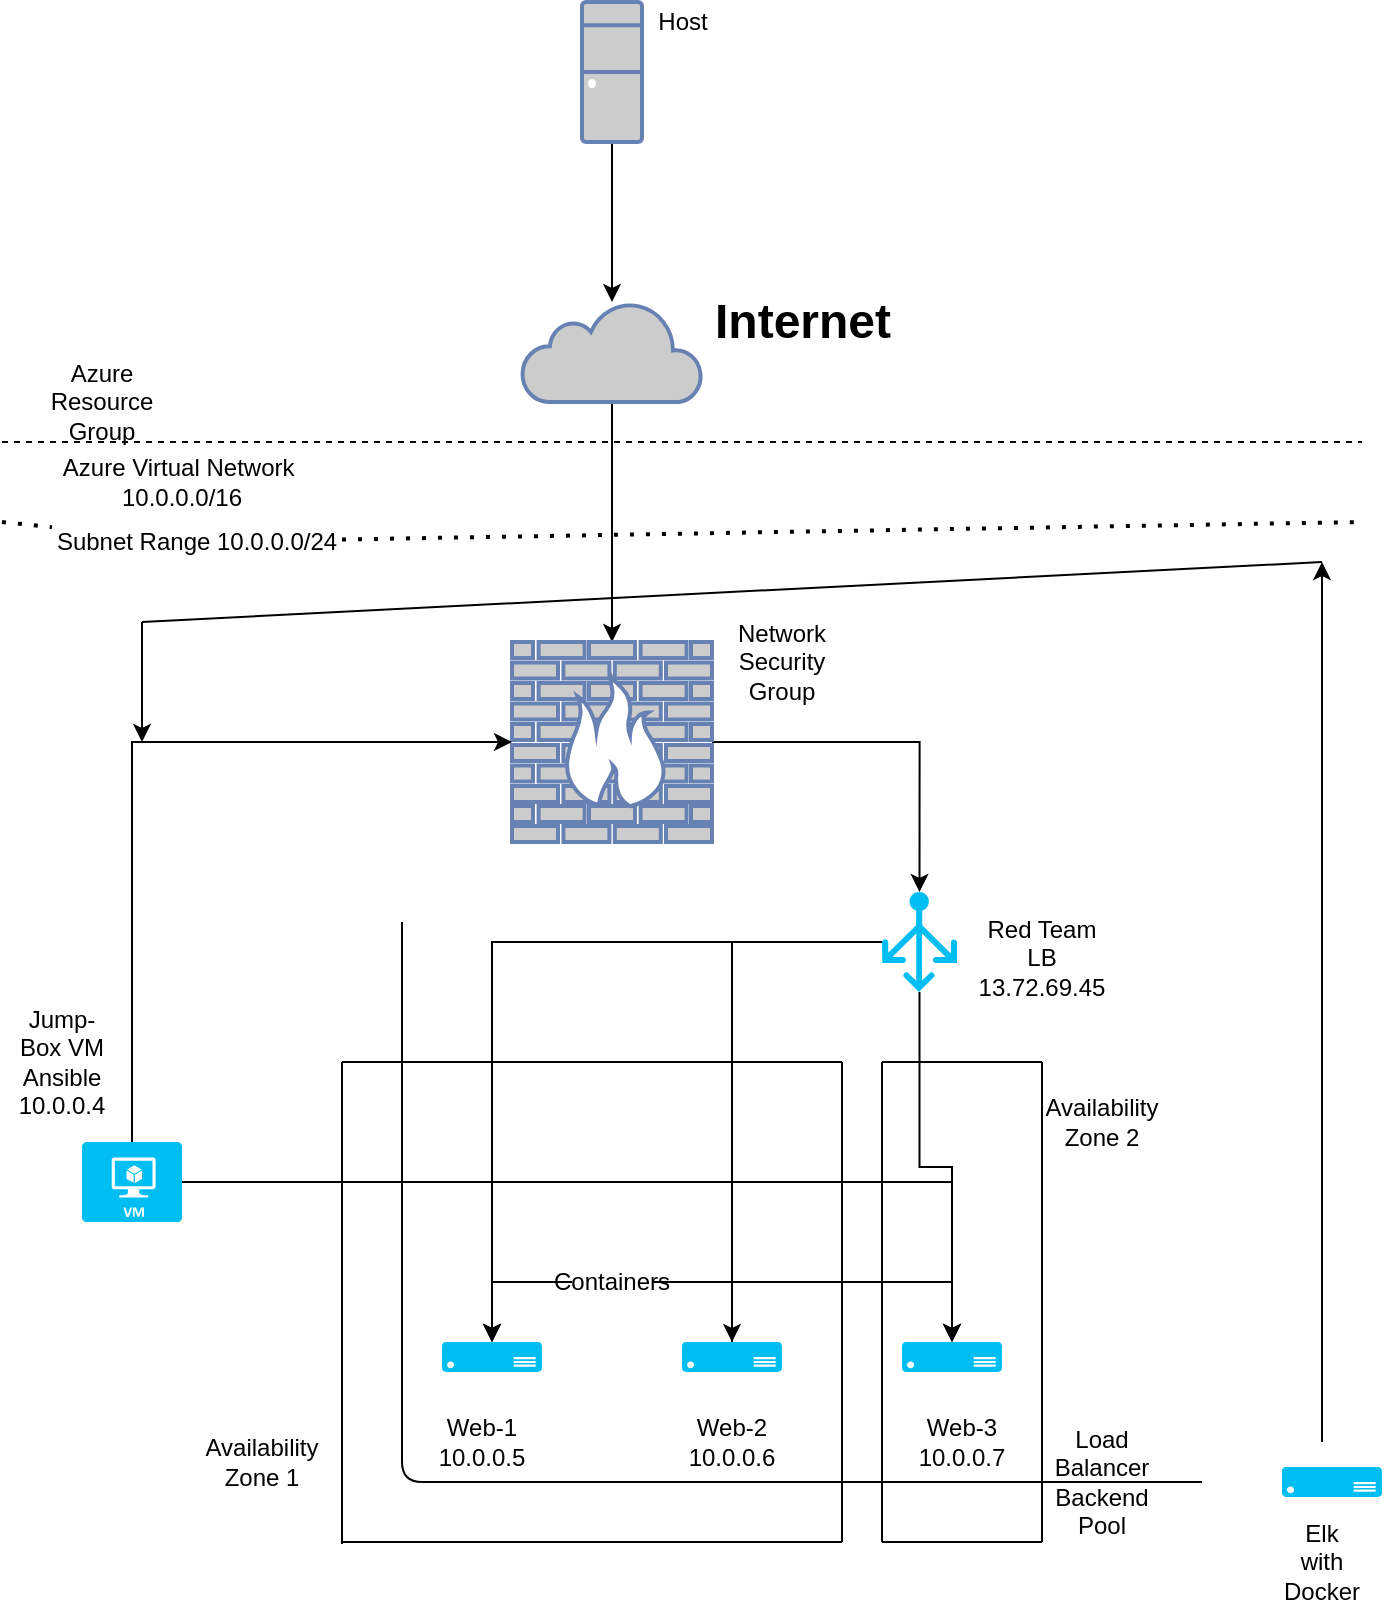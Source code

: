 <mxfile version="13.7.6" type="device"><diagram id="hJeiq0ynExGimU9gHFBH" name="Page-1"><mxGraphModel dx="701" dy="753" grid="1" gridSize="10" guides="1" tooltips="1" connect="1" arrows="1" fold="1" page="1" pageScale="1" pageWidth="850" pageHeight="1100" math="0" shadow="0"><root><mxCell id="0"/><mxCell id="1" parent="0"/><mxCell id="clGfPD3J2jlWu6ZOusP4-12" value="" style="edgeStyle=orthogonalEdgeStyle;rounded=0;orthogonalLoop=1;jettySize=auto;html=1;" parent="1" source="clGfPD3J2jlWu6ZOusP4-3" target="clGfPD3J2jlWu6ZOusP4-11" edge="1"><mxGeometry relative="1" as="geometry"><mxPoint x="440" y="280" as="targetPoint"/></mxGeometry></mxCell><mxCell id="clGfPD3J2jlWu6ZOusP4-3" value="" style="html=1;outlineConnect=0;fillColor=#CCCCCC;strokeColor=#6881B3;gradientColor=none;gradientDirection=north;strokeWidth=2;shape=mxgraph.networks.cloud;fontColor=#ffffff;" parent="1" vertex="1"><mxGeometry x="380" y="170" width="90" height="50" as="geometry"/></mxCell><mxCell id="clGfPD3J2jlWu6ZOusP4-6" value="" style="edgeStyle=orthogonalEdgeStyle;rounded=0;orthogonalLoop=1;jettySize=auto;html=1;" parent="1" source="clGfPD3J2jlWu6ZOusP4-5" target="clGfPD3J2jlWu6ZOusP4-3" edge="1"><mxGeometry relative="1" as="geometry"/></mxCell><mxCell id="clGfPD3J2jlWu6ZOusP4-5" value="" style="fontColor=#0066CC;verticalAlign=top;verticalLabelPosition=bottom;labelPosition=center;align=center;html=1;outlineConnect=0;fillColor=#CCCCCC;strokeColor=#6881B3;gradientColor=none;gradientDirection=north;strokeWidth=2;shape=mxgraph.networks.desktop_pc;" parent="1" vertex="1"><mxGeometry x="410" y="20" width="30" height="70" as="geometry"/></mxCell><mxCell id="clGfPD3J2jlWu6ZOusP4-7" value="Host" style="text;html=1;resizable=0;autosize=1;align=center;verticalAlign=middle;points=[];fillColor=none;strokeColor=none;rounded=0;" parent="1" vertex="1"><mxGeometry x="440" y="20" width="40" height="20" as="geometry"/></mxCell><mxCell id="clGfPD3J2jlWu6ZOusP4-8" value="Internet" style="text;strokeColor=none;fillColor=none;html=1;fontSize=24;fontStyle=1;verticalAlign=middle;align=center;" parent="1" vertex="1"><mxGeometry x="470" y="160" width="100" height="40" as="geometry"/></mxCell><mxCell id="clGfPD3J2jlWu6ZOusP4-20" style="edgeStyle=orthogonalEdgeStyle;rounded=0;orthogonalLoop=1;jettySize=auto;html=1;entryX=0.5;entryY=0;entryDx=0;entryDy=0;entryPerimeter=0;" parent="1" source="clGfPD3J2jlWu6ZOusP4-11" target="clGfPD3J2jlWu6ZOusP4-17" edge="1"><mxGeometry relative="1" as="geometry"/></mxCell><mxCell id="clGfPD3J2jlWu6ZOusP4-11" value="" style="fontColor=#0066CC;verticalAlign=top;verticalLabelPosition=bottom;labelPosition=center;align=center;html=1;outlineConnect=0;fillColor=#CCCCCC;strokeColor=#6881B3;gradientColor=none;gradientDirection=north;strokeWidth=2;shape=mxgraph.networks.firewall;" parent="1" vertex="1"><mxGeometry x="375" y="340" width="100" height="100" as="geometry"/></mxCell><mxCell id="clGfPD3J2jlWu6ZOusP4-14" value="" style="endArrow=none;dashed=1;html=1;" parent="1" edge="1"><mxGeometry width="50" height="50" relative="1" as="geometry"><mxPoint x="120" y="240" as="sourcePoint"/><mxPoint x="800" y="240" as="targetPoint"/><Array as="points"><mxPoint x="120" y="240"/></Array></mxGeometry></mxCell><mxCell id="clGfPD3J2jlWu6ZOusP4-15" value="Azure Resource Group" style="text;html=1;strokeColor=none;fillColor=none;align=center;verticalAlign=middle;whiteSpace=wrap;rounded=0;" parent="1" vertex="1"><mxGeometry x="150" y="210" width="40" height="20" as="geometry"/></mxCell><mxCell id="clGfPD3J2jlWu6ZOusP4-16" value="Network Security Group" style="text;html=1;strokeColor=none;fillColor=none;align=center;verticalAlign=middle;whiteSpace=wrap;rounded=0;" parent="1" vertex="1"><mxGeometry x="490" y="340" width="40" height="20" as="geometry"/></mxCell><mxCell id="clGfPD3J2jlWu6ZOusP4-30" style="edgeStyle=orthogonalEdgeStyle;rounded=0;orthogonalLoop=1;jettySize=auto;html=1;entryX=0.5;entryY=0;entryDx=0;entryDy=0;entryPerimeter=0;" parent="1" source="clGfPD3J2jlWu6ZOusP4-17" target="clGfPD3J2jlWu6ZOusP4-24" edge="1"><mxGeometry relative="1" as="geometry"/></mxCell><mxCell id="clGfPD3J2jlWu6ZOusP4-31" style="edgeStyle=orthogonalEdgeStyle;rounded=0;orthogonalLoop=1;jettySize=auto;html=1;entryX=0.5;entryY=1;entryDx=0;entryDy=0;entryPerimeter=0;" parent="1" source="clGfPD3J2jlWu6ZOusP4-17" target="clGfPD3J2jlWu6ZOusP4-25" edge="1"><mxGeometry relative="1" as="geometry"><Array as="points"><mxPoint x="485" y="490"/></Array></mxGeometry></mxCell><mxCell id="clGfPD3J2jlWu6ZOusP4-32" style="edgeStyle=orthogonalEdgeStyle;rounded=0;orthogonalLoop=1;jettySize=auto;html=1;entryX=0.5;entryY=0;entryDx=0;entryDy=0;entryPerimeter=0;" parent="1" source="clGfPD3J2jlWu6ZOusP4-17" target="clGfPD3J2jlWu6ZOusP4-26" edge="1"><mxGeometry relative="1" as="geometry"/></mxCell><mxCell id="clGfPD3J2jlWu6ZOusP4-17" value="" style="verticalLabelPosition=bottom;html=1;verticalAlign=top;align=center;strokeColor=none;fillColor=#00BEF2;shape=mxgraph.azure.load_balancer_generic;pointerEvents=1;" parent="1" vertex="1"><mxGeometry x="560" y="465" width="37.5" height="50" as="geometry"/></mxCell><mxCell id="clGfPD3J2jlWu6ZOusP4-18" value="Red Team LB&lt;br&gt;13.72.69.45&lt;br&gt;&lt;br&gt;" style="text;html=1;strokeColor=none;fillColor=none;align=center;verticalAlign=middle;whiteSpace=wrap;rounded=0;" parent="1" vertex="1"><mxGeometry x="620" y="495" width="40" height="20" as="geometry"/></mxCell><mxCell id="clGfPD3J2jlWu6ZOusP4-22" style="edgeStyle=orthogonalEdgeStyle;rounded=0;orthogonalLoop=1;jettySize=auto;html=1;entryX=0;entryY=0.5;entryDx=0;entryDy=0;entryPerimeter=0;" parent="1" source="clGfPD3J2jlWu6ZOusP4-21" target="clGfPD3J2jlWu6ZOusP4-11" edge="1"><mxGeometry relative="1" as="geometry"><Array as="points"><mxPoint x="185" y="390"/></Array></mxGeometry></mxCell><mxCell id="clGfPD3J2jlWu6ZOusP4-27" style="edgeStyle=orthogonalEdgeStyle;rounded=0;orthogonalLoop=1;jettySize=auto;html=1;entryX=0.5;entryY=0;entryDx=0;entryDy=0;entryPerimeter=0;" parent="1" source="clGfPD3J2jlWu6ZOusP4-21" target="clGfPD3J2jlWu6ZOusP4-24" edge="1"><mxGeometry relative="1" as="geometry"/></mxCell><mxCell id="clGfPD3J2jlWu6ZOusP4-28" style="edgeStyle=orthogonalEdgeStyle;rounded=0;orthogonalLoop=1;jettySize=auto;html=1;entryX=0.5;entryY=0;entryDx=0;entryDy=0;entryPerimeter=0;" parent="1" source="clGfPD3J2jlWu6ZOusP4-21" target="clGfPD3J2jlWu6ZOusP4-25" edge="1"><mxGeometry relative="1" as="geometry"/></mxCell><mxCell id="clGfPD3J2jlWu6ZOusP4-29" style="edgeStyle=orthogonalEdgeStyle;rounded=0;orthogonalLoop=1;jettySize=auto;html=1;entryX=0.5;entryY=0;entryDx=0;entryDy=0;entryPerimeter=0;" parent="1" source="clGfPD3J2jlWu6ZOusP4-21" target="clGfPD3J2jlWu6ZOusP4-26" edge="1"><mxGeometry relative="1" as="geometry"/></mxCell><mxCell id="clGfPD3J2jlWu6ZOusP4-21" value="" style="verticalLabelPosition=bottom;html=1;verticalAlign=top;align=center;strokeColor=none;fillColor=#00BEF2;shape=mxgraph.azure.virtual_machine;" parent="1" vertex="1"><mxGeometry x="160" y="590" width="50" height="40" as="geometry"/></mxCell><mxCell id="clGfPD3J2jlWu6ZOusP4-23" value="Jump-Box VM&lt;br&gt;Ansible&lt;br&gt;10.0.0.4" style="text;html=1;strokeColor=none;fillColor=none;align=center;verticalAlign=middle;whiteSpace=wrap;rounded=0;" parent="1" vertex="1"><mxGeometry x="130" y="540" width="40" height="20" as="geometry"/></mxCell><mxCell id="clGfPD3J2jlWu6ZOusP4-24" value="" style="verticalLabelPosition=bottom;html=1;verticalAlign=top;align=center;strokeColor=none;fillColor=#00BEF2;shape=mxgraph.azure.server;" parent="1" vertex="1"><mxGeometry x="340" y="690" width="50" height="15" as="geometry"/></mxCell><mxCell id="clGfPD3J2jlWu6ZOusP4-25" value="" style="verticalLabelPosition=bottom;html=1;verticalAlign=top;align=center;strokeColor=none;fillColor=#00BEF2;shape=mxgraph.azure.server;" parent="1" vertex="1"><mxGeometry x="460" y="690" width="50" height="15" as="geometry"/></mxCell><mxCell id="clGfPD3J2jlWu6ZOusP4-26" value="" style="verticalLabelPosition=bottom;html=1;verticalAlign=top;align=center;strokeColor=none;fillColor=#00BEF2;shape=mxgraph.azure.server;" parent="1" vertex="1"><mxGeometry x="570" y="690" width="50" height="15" as="geometry"/></mxCell><mxCell id="clGfPD3J2jlWu6ZOusP4-33" value="Web-2&lt;br&gt;10.0.0.6" style="text;html=1;strokeColor=none;fillColor=none;align=center;verticalAlign=middle;whiteSpace=wrap;rounded=0;" parent="1" vertex="1"><mxGeometry x="465" y="730" width="40" height="20" as="geometry"/></mxCell><mxCell id="clGfPD3J2jlWu6ZOusP4-34" value="Web-1&lt;br&gt;10.0.0.5" style="text;html=1;strokeColor=none;fillColor=none;align=center;verticalAlign=middle;whiteSpace=wrap;rounded=0;" parent="1" vertex="1"><mxGeometry x="340" y="730" width="40" height="20" as="geometry"/></mxCell><mxCell id="clGfPD3J2jlWu6ZOusP4-35" value="Web-3&lt;br&gt;10.0.0.7" style="text;html=1;strokeColor=none;fillColor=none;align=center;verticalAlign=middle;whiteSpace=wrap;rounded=0;" parent="1" vertex="1"><mxGeometry x="580" y="730" width="40" height="20" as="geometry"/></mxCell><mxCell id="clGfPD3J2jlWu6ZOusP4-36" value="" style="endArrow=none;dashed=1;html=1;dashPattern=1 3;strokeWidth=2;" parent="1" source="clGfPD3J2jlWu6ZOusP4-45" edge="1"><mxGeometry width="50" height="50" relative="1" as="geometry"><mxPoint x="120" y="280" as="sourcePoint"/><mxPoint x="800" y="280" as="targetPoint"/><Array as="points"/></mxGeometry></mxCell><mxCell id="clGfPD3J2jlWu6ZOusP4-37" value="Azure Virtual Network&amp;nbsp;&lt;br&gt;10.0.0.0/16" style="text;html=1;strokeColor=none;fillColor=none;align=center;verticalAlign=middle;whiteSpace=wrap;rounded=0;" parent="1" vertex="1"><mxGeometry x="120" y="250" width="180" height="20" as="geometry"/></mxCell><mxCell id="clGfPD3J2jlWu6ZOusP4-39" value="" style="endArrow=none;html=1;" parent="1" edge="1"><mxGeometry width="50" height="50" relative="1" as="geometry"><mxPoint x="320" y="480" as="sourcePoint"/><mxPoint x="720" y="760" as="targetPoint"/><Array as="points"><mxPoint x="320" y="760"/></Array></mxGeometry></mxCell><mxCell id="clGfPD3J2jlWu6ZOusP4-41" value="Load Balancer Backend&lt;br&gt;Pool" style="text;html=1;strokeColor=none;fillColor=none;align=center;verticalAlign=middle;whiteSpace=wrap;rounded=0;" parent="1" vertex="1"><mxGeometry x="650" y="750" width="40" height="20" as="geometry"/></mxCell><mxCell id="clGfPD3J2jlWu6ZOusP4-43" style="edgeStyle=orthogonalEdgeStyle;rounded=0;orthogonalLoop=1;jettySize=auto;html=1;entryX=0.5;entryY=0;entryDx=0;entryDy=0;entryPerimeter=0;" parent="1" source="clGfPD3J2jlWu6ZOusP4-42" target="clGfPD3J2jlWu6ZOusP4-26" edge="1"><mxGeometry relative="1" as="geometry"/></mxCell><mxCell id="clGfPD3J2jlWu6ZOusP4-44" style="edgeStyle=orthogonalEdgeStyle;rounded=0;orthogonalLoop=1;jettySize=auto;html=1;entryX=0.5;entryY=0;entryDx=0;entryDy=0;entryPerimeter=0;" parent="1" source="clGfPD3J2jlWu6ZOusP4-42" target="clGfPD3J2jlWu6ZOusP4-24" edge="1"><mxGeometry relative="1" as="geometry"/></mxCell><mxCell id="clGfPD3J2jlWu6ZOusP4-42" value="Containers" style="text;html=1;strokeColor=none;fillColor=none;align=center;verticalAlign=middle;whiteSpace=wrap;rounded=0;" parent="1" vertex="1"><mxGeometry x="405" y="650" width="40" height="20" as="geometry"/></mxCell><mxCell id="clGfPD3J2jlWu6ZOusP4-45" value="Subnet Range 10.0.0.0/24" style="text;html=1;strokeColor=none;fillColor=none;align=center;verticalAlign=middle;whiteSpace=wrap;rounded=0;" parent="1" vertex="1"><mxGeometry x="145" y="280" width="145" height="20" as="geometry"/></mxCell><mxCell id="clGfPD3J2jlWu6ZOusP4-46" value="" style="endArrow=none;dashed=1;html=1;dashPattern=1 3;strokeWidth=2;" parent="1" target="clGfPD3J2jlWu6ZOusP4-45" edge="1"><mxGeometry width="50" height="50" relative="1" as="geometry"><mxPoint x="120" y="280" as="sourcePoint"/><mxPoint x="800" y="280" as="targetPoint"/><Array as="points"><mxPoint x="120" y="280"/></Array></mxGeometry></mxCell><mxCell id="ciL9BAXuVObav7PSBNbP-2" value="" style="endArrow=none;html=1;" edge="1" parent="1"><mxGeometry width="50" height="50" relative="1" as="geometry"><mxPoint x="290" y="550" as="sourcePoint"/><mxPoint x="540" y="550" as="targetPoint"/></mxGeometry></mxCell><mxCell id="ciL9BAXuVObav7PSBNbP-3" value="" style="endArrow=none;html=1;" edge="1" parent="1"><mxGeometry width="50" height="50" relative="1" as="geometry"><mxPoint x="290" y="550" as="sourcePoint"/><mxPoint x="290" y="791" as="targetPoint"/></mxGeometry></mxCell><mxCell id="ciL9BAXuVObav7PSBNbP-4" value="" style="endArrow=none;html=1;" edge="1" parent="1"><mxGeometry width="50" height="50" relative="1" as="geometry"><mxPoint x="290" y="790" as="sourcePoint"/><mxPoint x="540" y="790" as="targetPoint"/></mxGeometry></mxCell><mxCell id="ciL9BAXuVObav7PSBNbP-5" value="" style="endArrow=none;html=1;" edge="1" parent="1"><mxGeometry width="50" height="50" relative="1" as="geometry"><mxPoint x="540" y="550" as="sourcePoint"/><mxPoint x="540" y="790" as="targetPoint"/></mxGeometry></mxCell><mxCell id="ciL9BAXuVObav7PSBNbP-10" value="Availability&lt;br&gt;Zone 1" style="text;html=1;strokeColor=none;fillColor=none;align=center;verticalAlign=middle;whiteSpace=wrap;rounded=0;" vertex="1" parent="1"><mxGeometry x="230" y="740" width="40" height="20" as="geometry"/></mxCell><mxCell id="ciL9BAXuVObav7PSBNbP-11" value="" style="endArrow=none;html=1;" edge="1" parent="1"><mxGeometry width="50" height="50" relative="1" as="geometry"><mxPoint x="560" y="550" as="sourcePoint"/><mxPoint x="640" y="550" as="targetPoint"/></mxGeometry></mxCell><mxCell id="ciL9BAXuVObav7PSBNbP-12" value="" style="endArrow=none;html=1;" edge="1" parent="1"><mxGeometry width="50" height="50" relative="1" as="geometry"><mxPoint x="560" y="550" as="sourcePoint"/><mxPoint x="560" y="790" as="targetPoint"/></mxGeometry></mxCell><mxCell id="ciL9BAXuVObav7PSBNbP-13" value="" style="endArrow=none;html=1;" edge="1" parent="1"><mxGeometry width="50" height="50" relative="1" as="geometry"><mxPoint x="640" y="550" as="sourcePoint"/><mxPoint x="640" y="790" as="targetPoint"/></mxGeometry></mxCell><mxCell id="ciL9BAXuVObav7PSBNbP-14" value="" style="endArrow=none;html=1;" edge="1" parent="1"><mxGeometry width="50" height="50" relative="1" as="geometry"><mxPoint x="560" y="790" as="sourcePoint"/><mxPoint x="640" y="790" as="targetPoint"/></mxGeometry></mxCell><mxCell id="ciL9BAXuVObav7PSBNbP-15" value="Availability Zone 2" style="text;html=1;strokeColor=none;fillColor=none;align=center;verticalAlign=middle;whiteSpace=wrap;rounded=0;" vertex="1" parent="1"><mxGeometry x="650" y="570" width="40" height="20" as="geometry"/></mxCell><mxCell id="ciL9BAXuVObav7PSBNbP-16" value="" style="verticalLabelPosition=bottom;html=1;verticalAlign=top;align=center;strokeColor=none;fillColor=#00BEF2;shape=mxgraph.azure.server;" vertex="1" parent="1"><mxGeometry x="760" y="752.5" width="50" height="15" as="geometry"/></mxCell><mxCell id="ciL9BAXuVObav7PSBNbP-17" value="Elk with Docker" style="text;html=1;strokeColor=none;fillColor=none;align=center;verticalAlign=middle;whiteSpace=wrap;rounded=0;" vertex="1" parent="1"><mxGeometry x="760" y="790" width="40" height="20" as="geometry"/></mxCell><mxCell id="ciL9BAXuVObav7PSBNbP-18" value="" style="endArrow=classic;html=1;" edge="1" parent="1"><mxGeometry width="50" height="50" relative="1" as="geometry"><mxPoint x="780" y="740" as="sourcePoint"/><mxPoint x="780" y="300" as="targetPoint"/></mxGeometry></mxCell><mxCell id="ciL9BAXuVObav7PSBNbP-20" value="" style="endArrow=classic;html=1;" edge="1" parent="1"><mxGeometry width="50" height="50" relative="1" as="geometry"><mxPoint x="190" y="330" as="sourcePoint"/><mxPoint x="190" y="390" as="targetPoint"/></mxGeometry></mxCell><mxCell id="ciL9BAXuVObav7PSBNbP-22" value="" style="endArrow=none;html=1;" edge="1" parent="1"><mxGeometry width="50" height="50" relative="1" as="geometry"><mxPoint x="190" y="330" as="sourcePoint"/><mxPoint x="780" y="300" as="targetPoint"/></mxGeometry></mxCell></root></mxGraphModel></diagram></mxfile>